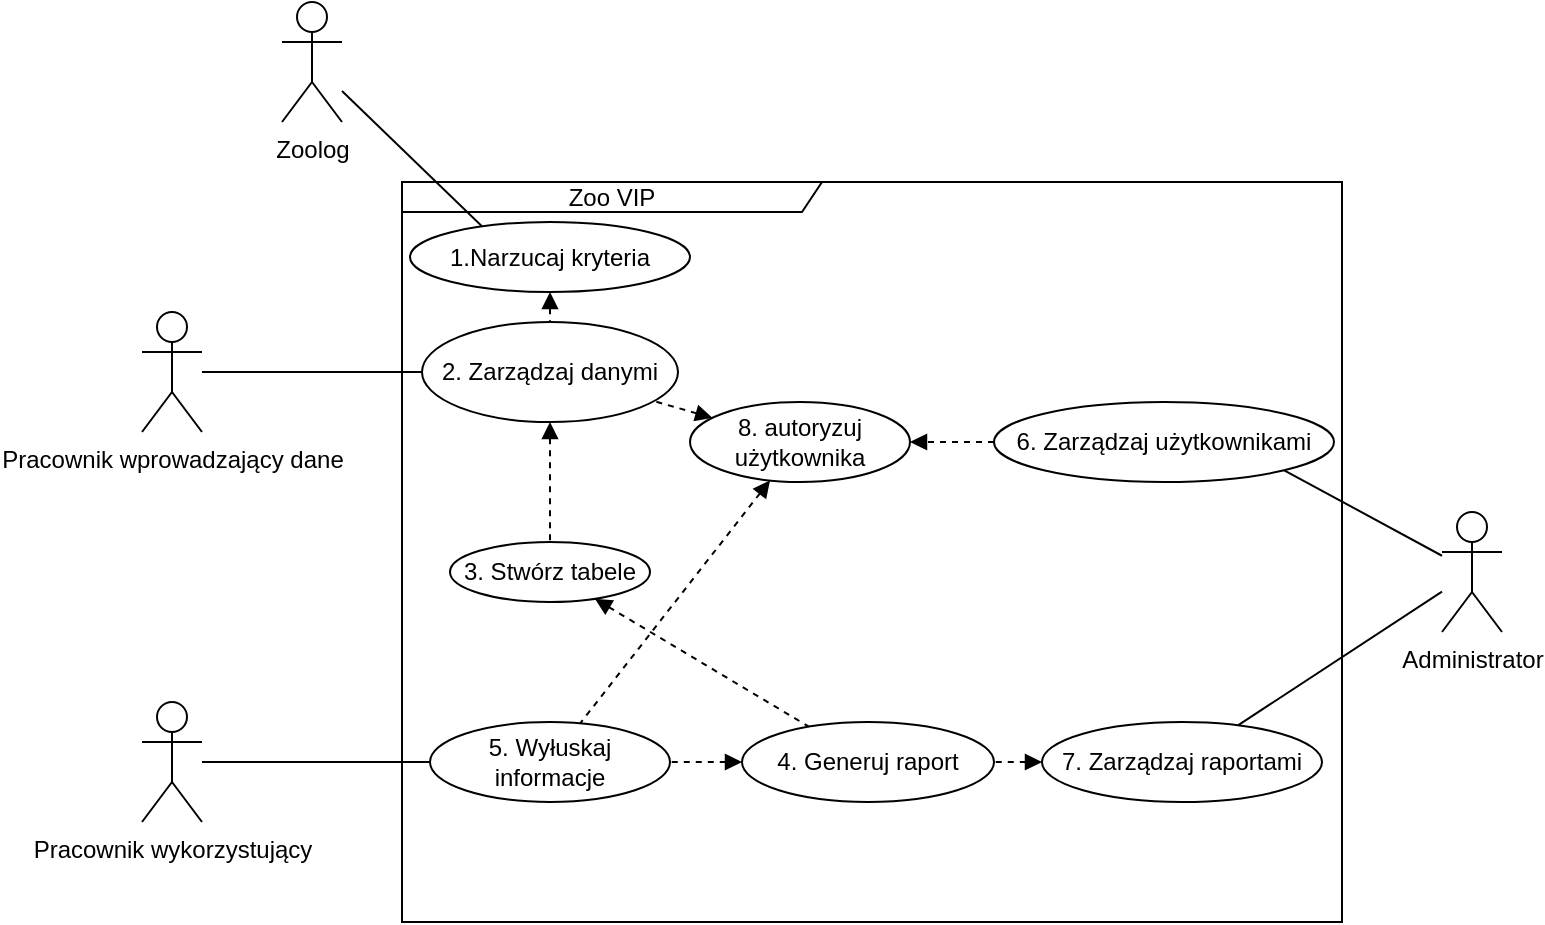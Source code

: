 <mxfile version="24.0.7" type="device">
  <diagram id="i7RXxUI2-bZj1F0VMDhx" name="Page-1">
    <mxGraphModel dx="989" dy="538" grid="1" gridSize="10" guides="1" tooltips="1" connect="1" arrows="1" fold="1" page="1" pageScale="1" pageWidth="827" pageHeight="1169" math="0" shadow="0">
      <root>
        <mxCell id="0" />
        <mxCell id="1" parent="0" />
        <mxCell id="oRgYRbeAAk3m6IjGl8aq-1" value="Zoo VIP" style="shape=umlFrame;whiteSpace=wrap;html=1;width=210;height=15;" parent="1" vertex="1">
          <mxGeometry x="200" y="150" width="470" height="370" as="geometry" />
        </mxCell>
        <mxCell id="oRgYRbeAAk3m6IjGl8aq-21" style="edgeStyle=none;orthogonalLoop=1;jettySize=auto;html=1;startFill=0;endArrow=none;endFill=0;" parent="1" source="oRgYRbeAAk3m6IjGl8aq-2" target="oRgYRbeAAk3m6IjGl8aq-12" edge="1">
          <mxGeometry relative="1" as="geometry" />
        </mxCell>
        <mxCell id="oRgYRbeAAk3m6IjGl8aq-22" style="edgeStyle=none;orthogonalLoop=1;jettySize=auto;html=1;entryX=1;entryY=1;entryDx=0;entryDy=0;startFill=0;endArrow=none;endFill=0;" parent="1" source="oRgYRbeAAk3m6IjGl8aq-2" target="oRgYRbeAAk3m6IjGl8aq-11" edge="1">
          <mxGeometry relative="1" as="geometry" />
        </mxCell>
        <mxCell id="oRgYRbeAAk3m6IjGl8aq-2" value="Administrator&lt;br&gt;&lt;br&gt;" style="shape=umlActor;verticalLabelPosition=bottom;verticalAlign=top;html=1;" parent="1" vertex="1">
          <mxGeometry x="720" y="315" width="30" height="60" as="geometry" />
        </mxCell>
        <mxCell id="oRgYRbeAAk3m6IjGl8aq-19" style="orthogonalLoop=1;jettySize=auto;html=1;startArrow=none;startFill=0;endArrow=none;endFill=0;" parent="1" source="oRgYRbeAAk3m6IjGl8aq-3" target="oRgYRbeAAk3m6IjGl8aq-9" edge="1">
          <mxGeometry relative="1" as="geometry" />
        </mxCell>
        <mxCell id="oRgYRbeAAk3m6IjGl8aq-3" value="Pracownik wykorzystujący" style="shape=umlActor;verticalLabelPosition=bottom;verticalAlign=top;html=1;" parent="1" vertex="1">
          <mxGeometry x="70" y="410" width="30" height="60" as="geometry" />
        </mxCell>
        <mxCell id="oRgYRbeAAk3m6IjGl8aq-20" style="edgeStyle=none;orthogonalLoop=1;jettySize=auto;html=1;startFill=0;endArrow=none;endFill=0;" parent="1" source="oRgYRbeAAk3m6IjGl8aq-8" target="oRgYRbeAAk3m6IjGl8aq-10" edge="1">
          <mxGeometry relative="1" as="geometry" />
        </mxCell>
        <mxCell id="oRgYRbeAAk3m6IjGl8aq-8" value="Pracownik wprowadzający dane" style="shape=umlActor;verticalLabelPosition=bottom;verticalAlign=top;html=1;" parent="1" vertex="1">
          <mxGeometry x="70" y="215" width="30" height="60" as="geometry" />
        </mxCell>
        <mxCell id="oRgYRbeAAk3m6IjGl8aq-9" value="5. Wyłuskaj informacje" style="ellipse;whiteSpace=wrap;html=1;" parent="1" vertex="1">
          <mxGeometry x="214" y="420" width="120" height="40" as="geometry" />
        </mxCell>
        <mxCell id="oRgYRbeAAk3m6IjGl8aq-27" style="edgeStyle=none;orthogonalLoop=1;jettySize=auto;html=1;dashed=1;startFill=1;endArrow=none;endFill=0;startArrow=block;" parent="1" source="oRgYRbeAAk3m6IjGl8aq-10" target="oRgYRbeAAk3m6IjGl8aq-18" edge="1">
          <mxGeometry relative="1" as="geometry" />
        </mxCell>
        <mxCell id="oRgYRbeAAk3m6IjGl8aq-10" value="2. Zarządzaj danymi" style="ellipse;whiteSpace=wrap;html=1;" parent="1" vertex="1">
          <mxGeometry x="210" y="220" width="128" height="50" as="geometry" />
        </mxCell>
        <mxCell id="oRgYRbeAAk3m6IjGl8aq-29" style="edgeStyle=none;orthogonalLoop=1;jettySize=auto;html=1;dashed=1;startFill=0;endArrow=block;endFill=1;startArrow=none;" parent="1" source="oRgYRbeAAk3m6IjGl8aq-11" target="oRgYRbeAAk3m6IjGl8aq-17" edge="1">
          <mxGeometry relative="1" as="geometry" />
        </mxCell>
        <mxCell id="oRgYRbeAAk3m6IjGl8aq-11" value="6. Zarządzaj użytkownikami" style="ellipse;whiteSpace=wrap;html=1;" parent="1" vertex="1">
          <mxGeometry x="496" y="260" width="170" height="40" as="geometry" />
        </mxCell>
        <mxCell id="oRgYRbeAAk3m6IjGl8aq-28" style="edgeStyle=none;orthogonalLoop=1;jettySize=auto;html=1;dashed=1;startFill=1;endArrow=none;endFill=0;startArrow=block;" parent="1" source="oRgYRbeAAk3m6IjGl8aq-12" target="oRgYRbeAAk3m6IjGl8aq-16" edge="1">
          <mxGeometry relative="1" as="geometry" />
        </mxCell>
        <mxCell id="oRgYRbeAAk3m6IjGl8aq-12" value="7&lt;span style=&quot;background-color: initial;&quot;&gt;. Zarządzaj raportami&lt;/span&gt;" style="ellipse;whiteSpace=wrap;html=1;" parent="1" vertex="1">
          <mxGeometry x="520" y="420" width="140" height="40" as="geometry" />
        </mxCell>
        <mxCell id="oRgYRbeAAk3m6IjGl8aq-23" style="edgeStyle=none;orthogonalLoop=1;jettySize=auto;html=1;entryX=0.5;entryY=1;entryDx=0;entryDy=0;startFill=0;endArrow=none;endFill=0;" parent="1" source="oRgYRbeAAk3m6IjGl8aq-14" target="oRgYRbeAAk3m6IjGl8aq-15" edge="1">
          <mxGeometry relative="1" as="geometry" />
        </mxCell>
        <mxCell id="oRgYRbeAAk3m6IjGl8aq-14" value="Zoolog" style="shape=umlActor;verticalLabelPosition=bottom;verticalAlign=top;html=1;" parent="1" vertex="1">
          <mxGeometry x="140" y="60" width="30" height="60" as="geometry" />
        </mxCell>
        <mxCell id="oRgYRbeAAk3m6IjGl8aq-26" style="edgeStyle=none;orthogonalLoop=1;jettySize=auto;html=1;dashed=1;startFill=1;endArrow=none;endFill=0;startArrow=block;" parent="1" source="oRgYRbeAAk3m6IjGl8aq-15" target="oRgYRbeAAk3m6IjGl8aq-10" edge="1">
          <mxGeometry relative="1" as="geometry" />
        </mxCell>
        <mxCell id="oRgYRbeAAk3m6IjGl8aq-15" value="1.Narzucaj kryteria" style="ellipse;whiteSpace=wrap;html=1;" parent="1" vertex="1">
          <mxGeometry x="204" y="170" width="140" height="35" as="geometry" />
        </mxCell>
        <mxCell id="oRgYRbeAAk3m6IjGl8aq-25" style="edgeStyle=none;orthogonalLoop=1;jettySize=auto;html=1;entryX=1;entryY=0.5;entryDx=0;entryDy=0;dashed=1;startFill=1;endArrow=none;endFill=0;startArrow=block;" parent="1" source="oRgYRbeAAk3m6IjGl8aq-16" target="oRgYRbeAAk3m6IjGl8aq-9" edge="1">
          <mxGeometry relative="1" as="geometry" />
        </mxCell>
        <mxCell id="oRgYRbeAAk3m6IjGl8aq-16" value="4&lt;span style=&quot;background-color: initial;&quot;&gt;. Generuj raport&lt;/span&gt;" style="ellipse;whiteSpace=wrap;html=1;" parent="1" vertex="1">
          <mxGeometry x="370" y="420" width="126" height="40" as="geometry" />
        </mxCell>
        <mxCell id="oRgYRbeAAk3m6IjGl8aq-30" style="edgeStyle=none;orthogonalLoop=1;jettySize=auto;html=1;dashed=1;startFill=1;endArrow=none;endFill=0;startArrow=block;" parent="1" source="oRgYRbeAAk3m6IjGl8aq-17" target="oRgYRbeAAk3m6IjGl8aq-9" edge="1">
          <mxGeometry relative="1" as="geometry" />
        </mxCell>
        <mxCell id="oRgYRbeAAk3m6IjGl8aq-31" style="edgeStyle=none;orthogonalLoop=1;jettySize=auto;html=1;dashed=1;startFill=1;endArrow=none;endFill=0;startArrow=block;" parent="1" source="oRgYRbeAAk3m6IjGl8aq-17" target="oRgYRbeAAk3m6IjGl8aq-10" edge="1">
          <mxGeometry relative="1" as="geometry" />
        </mxCell>
        <mxCell id="oRgYRbeAAk3m6IjGl8aq-17" value="8. autoryzuj użytkownika" style="ellipse;whiteSpace=wrap;html=1;" parent="1" vertex="1">
          <mxGeometry x="344" y="260" width="110" height="40" as="geometry" />
        </mxCell>
        <mxCell id="oRgYRbeAAk3m6IjGl8aq-24" style="edgeStyle=none;orthogonalLoop=1;jettySize=auto;html=1;startFill=1;endArrow=none;endFill=0;dashed=1;strokeColor=default;startArrow=block;" parent="1" source="oRgYRbeAAk3m6IjGl8aq-18" target="oRgYRbeAAk3m6IjGl8aq-16" edge="1">
          <mxGeometry relative="1" as="geometry" />
        </mxCell>
        <mxCell id="oRgYRbeAAk3m6IjGl8aq-18" value="3. Stwórz tabele" style="ellipse;whiteSpace=wrap;html=1;" parent="1" vertex="1">
          <mxGeometry x="224" y="330" width="100" height="30" as="geometry" />
        </mxCell>
      </root>
    </mxGraphModel>
  </diagram>
</mxfile>
